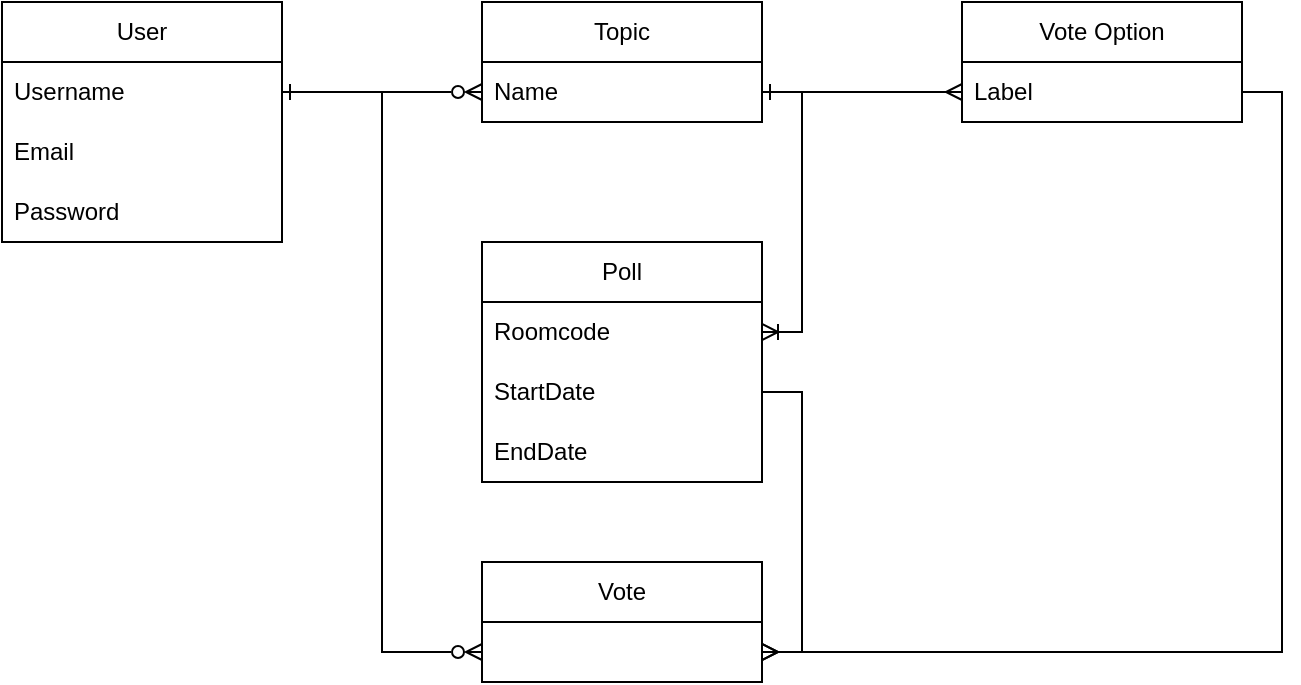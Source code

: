 <mxfile version="21.7.5" type="github">
  <diagram name="Page-1" id="xaLXwlXFV_5DJ9hsXpTq">
    <mxGraphModel dx="1434" dy="790" grid="1" gridSize="10" guides="1" tooltips="1" connect="1" arrows="1" fold="1" page="1" pageScale="1" pageWidth="827" pageHeight="1169" math="0" shadow="0">
      <root>
        <mxCell id="0" />
        <mxCell id="1" parent="0" />
        <mxCell id="nTtId_QrlU3hGKe4e3nW-69" value="User" style="swimlane;fontStyle=0;childLayout=stackLayout;horizontal=1;startSize=30;horizontalStack=0;resizeParent=1;resizeParentMax=0;resizeLast=0;collapsible=1;marginBottom=0;whiteSpace=wrap;html=1;" vertex="1" parent="1">
          <mxGeometry x="40" y="40" width="140" height="120" as="geometry" />
        </mxCell>
        <mxCell id="nTtId_QrlU3hGKe4e3nW-70" value="Username" style="text;strokeColor=none;fillColor=none;align=left;verticalAlign=middle;spacingLeft=4;spacingRight=4;overflow=hidden;points=[[0,0.5],[1,0.5]];portConstraint=eastwest;rotatable=0;whiteSpace=wrap;html=1;" vertex="1" parent="nTtId_QrlU3hGKe4e3nW-69">
          <mxGeometry y="30" width="140" height="30" as="geometry" />
        </mxCell>
        <mxCell id="nTtId_QrlU3hGKe4e3nW-71" value="Email" style="text;strokeColor=none;fillColor=none;align=left;verticalAlign=middle;spacingLeft=4;spacingRight=4;overflow=hidden;points=[[0,0.5],[1,0.5]];portConstraint=eastwest;rotatable=0;whiteSpace=wrap;html=1;" vertex="1" parent="nTtId_QrlU3hGKe4e3nW-69">
          <mxGeometry y="60" width="140" height="30" as="geometry" />
        </mxCell>
        <mxCell id="nTtId_QrlU3hGKe4e3nW-72" value="Password" style="text;strokeColor=none;fillColor=none;align=left;verticalAlign=middle;spacingLeft=4;spacingRight=4;overflow=hidden;points=[[0,0.5],[1,0.5]];portConstraint=eastwest;rotatable=0;whiteSpace=wrap;html=1;" vertex="1" parent="nTtId_QrlU3hGKe4e3nW-69">
          <mxGeometry y="90" width="140" height="30" as="geometry" />
        </mxCell>
        <mxCell id="nTtId_QrlU3hGKe4e3nW-73" value="Topic" style="swimlane;fontStyle=0;childLayout=stackLayout;horizontal=1;startSize=30;horizontalStack=0;resizeParent=1;resizeParentMax=0;resizeLast=0;collapsible=1;marginBottom=0;whiteSpace=wrap;html=1;" vertex="1" parent="1">
          <mxGeometry x="280" y="40" width="140" height="60" as="geometry" />
        </mxCell>
        <mxCell id="nTtId_QrlU3hGKe4e3nW-74" value="Name" style="text;strokeColor=none;fillColor=none;align=left;verticalAlign=middle;spacingLeft=4;spacingRight=4;overflow=hidden;points=[[0,0.5],[1,0.5]];portConstraint=eastwest;rotatable=0;whiteSpace=wrap;html=1;" vertex="1" parent="nTtId_QrlU3hGKe4e3nW-73">
          <mxGeometry y="30" width="140" height="30" as="geometry" />
        </mxCell>
        <mxCell id="nTtId_QrlU3hGKe4e3nW-77" value="Vote Option" style="swimlane;fontStyle=0;childLayout=stackLayout;horizontal=1;startSize=30;horizontalStack=0;resizeParent=1;resizeParentMax=0;resizeLast=0;collapsible=1;marginBottom=0;whiteSpace=wrap;html=1;" vertex="1" parent="1">
          <mxGeometry x="520" y="40" width="140" height="60" as="geometry" />
        </mxCell>
        <mxCell id="nTtId_QrlU3hGKe4e3nW-78" value="Label" style="text;strokeColor=none;fillColor=none;align=left;verticalAlign=middle;spacingLeft=4;spacingRight=4;overflow=hidden;points=[[0,0.5],[1,0.5]];portConstraint=eastwest;rotatable=0;whiteSpace=wrap;html=1;" vertex="1" parent="nTtId_QrlU3hGKe4e3nW-77">
          <mxGeometry y="30" width="140" height="30" as="geometry" />
        </mxCell>
        <mxCell id="nTtId_QrlU3hGKe4e3nW-81" value="Poll" style="swimlane;fontStyle=0;childLayout=stackLayout;horizontal=1;startSize=30;horizontalStack=0;resizeParent=1;resizeParentMax=0;resizeLast=0;collapsible=1;marginBottom=0;whiteSpace=wrap;html=1;" vertex="1" parent="1">
          <mxGeometry x="280" y="160" width="140" height="120" as="geometry" />
        </mxCell>
        <mxCell id="nTtId_QrlU3hGKe4e3nW-82" value="Roomcode" style="text;strokeColor=none;fillColor=none;align=left;verticalAlign=middle;spacingLeft=4;spacingRight=4;overflow=hidden;points=[[0,0.5],[1,0.5]];portConstraint=eastwest;rotatable=0;whiteSpace=wrap;html=1;" vertex="1" parent="nTtId_QrlU3hGKe4e3nW-81">
          <mxGeometry y="30" width="140" height="30" as="geometry" />
        </mxCell>
        <mxCell id="nTtId_QrlU3hGKe4e3nW-83" value="StartDate" style="text;strokeColor=none;fillColor=none;align=left;verticalAlign=middle;spacingLeft=4;spacingRight=4;overflow=hidden;points=[[0,0.5],[1,0.5]];portConstraint=eastwest;rotatable=0;whiteSpace=wrap;html=1;" vertex="1" parent="nTtId_QrlU3hGKe4e3nW-81">
          <mxGeometry y="60" width="140" height="30" as="geometry" />
        </mxCell>
        <mxCell id="nTtId_QrlU3hGKe4e3nW-84" value="EndDate" style="text;strokeColor=none;fillColor=none;align=left;verticalAlign=middle;spacingLeft=4;spacingRight=4;overflow=hidden;points=[[0,0.5],[1,0.5]];portConstraint=eastwest;rotatable=0;whiteSpace=wrap;html=1;" vertex="1" parent="nTtId_QrlU3hGKe4e3nW-81">
          <mxGeometry y="90" width="140" height="30" as="geometry" />
        </mxCell>
        <mxCell id="nTtId_QrlU3hGKe4e3nW-85" value="Vote" style="swimlane;fontStyle=0;childLayout=stackLayout;horizontal=1;startSize=30;horizontalStack=0;resizeParent=1;resizeParentMax=0;resizeLast=0;collapsible=1;marginBottom=0;whiteSpace=wrap;html=1;" vertex="1" parent="1">
          <mxGeometry x="280" y="320" width="140" height="60" as="geometry" />
        </mxCell>
        <mxCell id="nTtId_QrlU3hGKe4e3nW-93" style="edgeStyle=orthogonalEdgeStyle;rounded=0;orthogonalLoop=1;jettySize=auto;html=1;exitX=1;exitY=0.5;exitDx=0;exitDy=0;entryX=0;entryY=0.5;entryDx=0;entryDy=0;startArrow=ERone;startFill=0;endArrow=ERzeroToMany;endFill=0;" edge="1" parent="1" source="nTtId_QrlU3hGKe4e3nW-70" target="nTtId_QrlU3hGKe4e3nW-74">
          <mxGeometry relative="1" as="geometry" />
        </mxCell>
        <mxCell id="nTtId_QrlU3hGKe4e3nW-94" style="edgeStyle=orthogonalEdgeStyle;rounded=0;orthogonalLoop=1;jettySize=auto;html=1;exitX=1;exitY=0.5;exitDx=0;exitDy=0;entryX=0;entryY=0.5;entryDx=0;entryDy=0;startArrow=ERone;startFill=0;endArrow=ERmany;endFill=0;" edge="1" parent="1" source="nTtId_QrlU3hGKe4e3nW-74" target="nTtId_QrlU3hGKe4e3nW-78">
          <mxGeometry relative="1" as="geometry" />
        </mxCell>
        <mxCell id="nTtId_QrlU3hGKe4e3nW-95" style="edgeStyle=orthogonalEdgeStyle;rounded=0;orthogonalLoop=1;jettySize=auto;html=1;exitX=1;exitY=0.5;exitDx=0;exitDy=0;entryX=1;entryY=0.5;entryDx=0;entryDy=0;endArrow=ERoneToMany;endFill=0;" edge="1" parent="1" source="nTtId_QrlU3hGKe4e3nW-74" target="nTtId_QrlU3hGKe4e3nW-82">
          <mxGeometry relative="1" as="geometry" />
        </mxCell>
        <mxCell id="nTtId_QrlU3hGKe4e3nW-96" style="edgeStyle=orthogonalEdgeStyle;rounded=0;orthogonalLoop=1;jettySize=auto;html=1;exitX=1;exitY=0.5;exitDx=0;exitDy=0;entryX=1;entryY=0.75;entryDx=0;entryDy=0;endArrow=ERmany;endFill=0;" edge="1" parent="1" source="nTtId_QrlU3hGKe4e3nW-78" target="nTtId_QrlU3hGKe4e3nW-85">
          <mxGeometry relative="1" as="geometry" />
        </mxCell>
        <mxCell id="nTtId_QrlU3hGKe4e3nW-97" style="edgeStyle=orthogonalEdgeStyle;rounded=0;orthogonalLoop=1;jettySize=auto;html=1;exitX=1;exitY=0.5;exitDx=0;exitDy=0;entryX=1;entryY=0.75;entryDx=0;entryDy=0;endArrow=ERmany;endFill=0;" edge="1" parent="1" source="nTtId_QrlU3hGKe4e3nW-83" target="nTtId_QrlU3hGKe4e3nW-85">
          <mxGeometry relative="1" as="geometry" />
        </mxCell>
        <mxCell id="nTtId_QrlU3hGKe4e3nW-98" style="edgeStyle=orthogonalEdgeStyle;rounded=0;orthogonalLoop=1;jettySize=auto;html=1;exitX=1;exitY=0.5;exitDx=0;exitDy=0;entryX=0;entryY=0.75;entryDx=0;entryDy=0;endArrow=ERzeroToMany;endFill=0;" edge="1" parent="1" source="nTtId_QrlU3hGKe4e3nW-70" target="nTtId_QrlU3hGKe4e3nW-85">
          <mxGeometry relative="1" as="geometry" />
        </mxCell>
      </root>
    </mxGraphModel>
  </diagram>
</mxfile>
